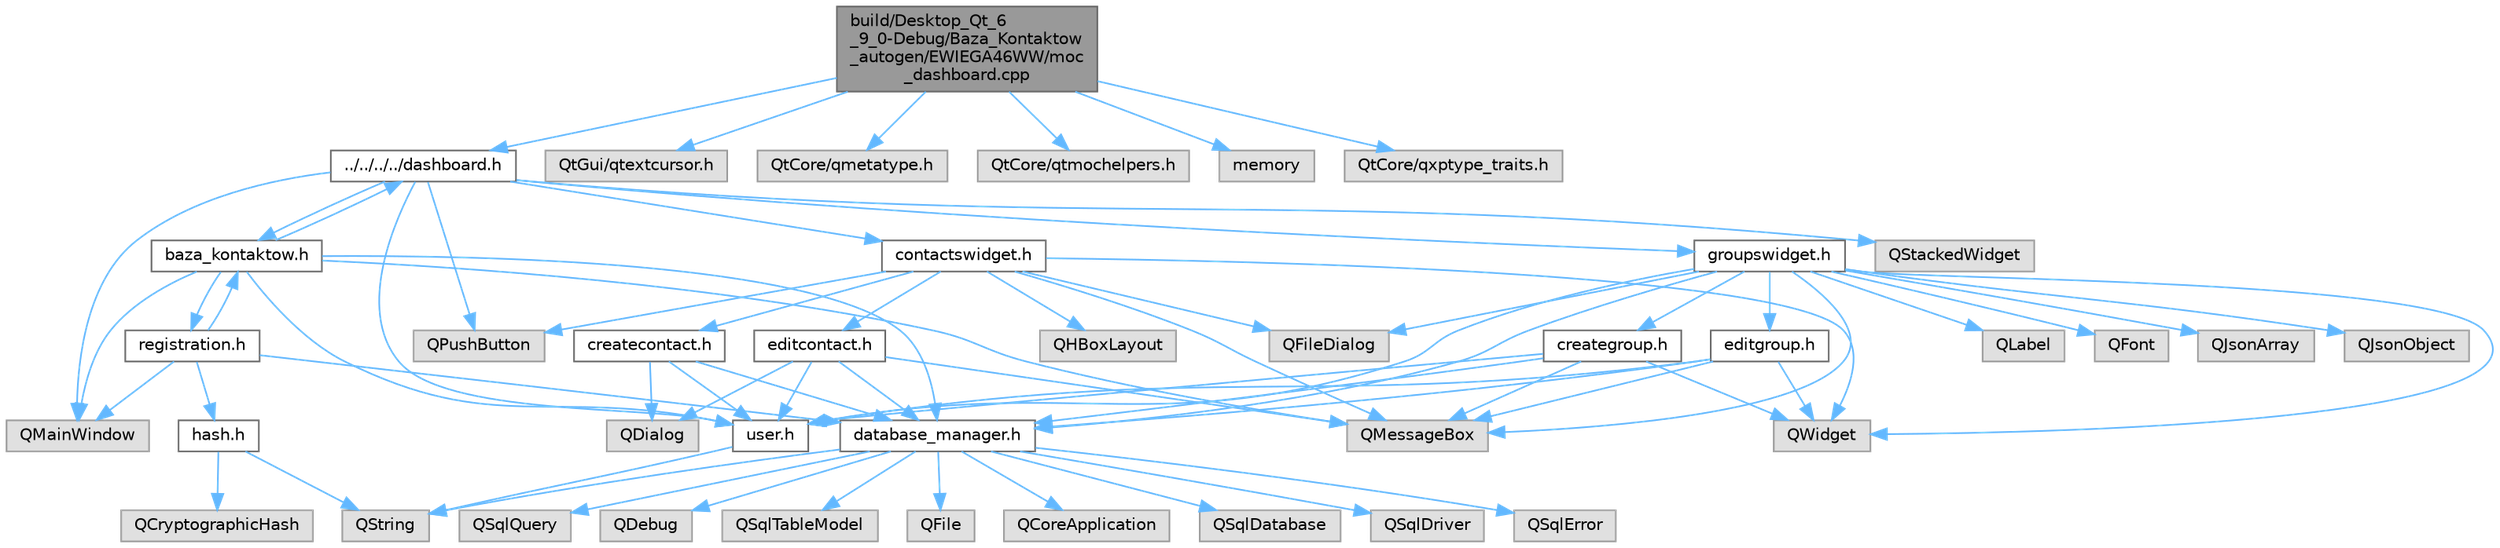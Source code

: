 digraph "build/Desktop_Qt_6_9_0-Debug/Baza_Kontaktow_autogen/EWIEGA46WW/moc_dashboard.cpp"
{
 // LATEX_PDF_SIZE
  bgcolor="transparent";
  edge [fontname=Helvetica,fontsize=10,labelfontname=Helvetica,labelfontsize=10];
  node [fontname=Helvetica,fontsize=10,shape=box,height=0.2,width=0.4];
  Node1 [id="Node000001",label="build/Desktop_Qt_6\l_9_0-Debug/Baza_Kontaktow\l_autogen/EWIEGA46WW/moc\l_dashboard.cpp",height=0.2,width=0.4,color="gray40", fillcolor="grey60", style="filled", fontcolor="black",tooltip=" "];
  Node1 -> Node2 [id="edge69_Node000001_Node000002",color="steelblue1",style="solid",tooltip=" "];
  Node2 [id="Node000002",label="../../../../dashboard.h",height=0.2,width=0.4,color="grey40", fillcolor="white", style="filled",URL="$dashboard_8h.html",tooltip=" "];
  Node2 -> Node3 [id="edge70_Node000002_Node000003",color="steelblue1",style="solid",tooltip=" "];
  Node3 [id="Node000003",label="QMainWindow",height=0.2,width=0.4,color="grey60", fillcolor="#E0E0E0", style="filled",tooltip=" "];
  Node2 -> Node4 [id="edge71_Node000002_Node000004",color="steelblue1",style="solid",tooltip=" "];
  Node4 [id="Node000004",label="QStackedWidget",height=0.2,width=0.4,color="grey60", fillcolor="#E0E0E0", style="filled",tooltip=" "];
  Node2 -> Node5 [id="edge72_Node000002_Node000005",color="steelblue1",style="solid",tooltip=" "];
  Node5 [id="Node000005",label="QPushButton",height=0.2,width=0.4,color="grey60", fillcolor="#E0E0E0", style="filled",tooltip=" "];
  Node2 -> Node6 [id="edge73_Node000002_Node000006",color="steelblue1",style="solid",tooltip=" "];
  Node6 [id="Node000006",label="contactswidget.h",height=0.2,width=0.4,color="grey40", fillcolor="white", style="filled",URL="$contactswidget_8h.html",tooltip=" "];
  Node6 -> Node7 [id="edge74_Node000006_Node000007",color="steelblue1",style="solid",tooltip=" "];
  Node7 [id="Node000007",label="QWidget",height=0.2,width=0.4,color="grey60", fillcolor="#E0E0E0", style="filled",tooltip=" "];
  Node6 -> Node8 [id="edge75_Node000006_Node000008",color="steelblue1",style="solid",tooltip=" "];
  Node8 [id="Node000008",label="QMessageBox",height=0.2,width=0.4,color="grey60", fillcolor="#E0E0E0", style="filled",tooltip=" "];
  Node6 -> Node5 [id="edge76_Node000006_Node000005",color="steelblue1",style="solid",tooltip=" "];
  Node6 -> Node9 [id="edge77_Node000006_Node000009",color="steelblue1",style="solid",tooltip=" "];
  Node9 [id="Node000009",label="QHBoxLayout",height=0.2,width=0.4,color="grey60", fillcolor="#E0E0E0", style="filled",tooltip=" "];
  Node6 -> Node10 [id="edge78_Node000006_Node000010",color="steelblue1",style="solid",tooltip=" "];
  Node10 [id="Node000010",label="QFileDialog",height=0.2,width=0.4,color="grey60", fillcolor="#E0E0E0", style="filled",tooltip=" "];
  Node6 -> Node11 [id="edge79_Node000006_Node000011",color="steelblue1",style="solid",tooltip=" "];
  Node11 [id="Node000011",label="createcontact.h",height=0.2,width=0.4,color="grey40", fillcolor="white", style="filled",URL="$createcontact_8h.html",tooltip=" "];
  Node11 -> Node12 [id="edge80_Node000011_Node000012",color="steelblue1",style="solid",tooltip=" "];
  Node12 [id="Node000012",label="QDialog",height=0.2,width=0.4,color="grey60", fillcolor="#E0E0E0", style="filled",tooltip=" "];
  Node11 -> Node13 [id="edge81_Node000011_Node000013",color="steelblue1",style="solid",tooltip=" "];
  Node13 [id="Node000013",label="database_manager.h",height=0.2,width=0.4,color="grey40", fillcolor="white", style="filled",URL="$database__manager_8h.html",tooltip=" "];
  Node13 -> Node14 [id="edge82_Node000013_Node000014",color="steelblue1",style="solid",tooltip=" "];
  Node14 [id="Node000014",label="QString",height=0.2,width=0.4,color="grey60", fillcolor="#E0E0E0", style="filled",tooltip=" "];
  Node13 -> Node15 [id="edge83_Node000013_Node000015",color="steelblue1",style="solid",tooltip=" "];
  Node15 [id="Node000015",label="QCoreApplication",height=0.2,width=0.4,color="grey60", fillcolor="#E0E0E0", style="filled",tooltip=" "];
  Node13 -> Node16 [id="edge84_Node000013_Node000016",color="steelblue1",style="solid",tooltip=" "];
  Node16 [id="Node000016",label="QSqlDatabase",height=0.2,width=0.4,color="grey60", fillcolor="#E0E0E0", style="filled",tooltip=" "];
  Node13 -> Node17 [id="edge85_Node000013_Node000017",color="steelblue1",style="solid",tooltip=" "];
  Node17 [id="Node000017",label="QSqlDriver",height=0.2,width=0.4,color="grey60", fillcolor="#E0E0E0", style="filled",tooltip=" "];
  Node13 -> Node18 [id="edge86_Node000013_Node000018",color="steelblue1",style="solid",tooltip=" "];
  Node18 [id="Node000018",label="QSqlError",height=0.2,width=0.4,color="grey60", fillcolor="#E0E0E0", style="filled",tooltip=" "];
  Node13 -> Node19 [id="edge87_Node000013_Node000019",color="steelblue1",style="solid",tooltip=" "];
  Node19 [id="Node000019",label="QSqlQuery",height=0.2,width=0.4,color="grey60", fillcolor="#E0E0E0", style="filled",tooltip=" "];
  Node13 -> Node20 [id="edge88_Node000013_Node000020",color="steelblue1",style="solid",tooltip=" "];
  Node20 [id="Node000020",label="QDebug",height=0.2,width=0.4,color="grey60", fillcolor="#E0E0E0", style="filled",tooltip=" "];
  Node13 -> Node21 [id="edge89_Node000013_Node000021",color="steelblue1",style="solid",tooltip=" "];
  Node21 [id="Node000021",label="QSqlTableModel",height=0.2,width=0.4,color="grey60", fillcolor="#E0E0E0", style="filled",tooltip=" "];
  Node13 -> Node22 [id="edge90_Node000013_Node000022",color="steelblue1",style="solid",tooltip=" "];
  Node22 [id="Node000022",label="QFile",height=0.2,width=0.4,color="grey60", fillcolor="#E0E0E0", style="filled",tooltip=" "];
  Node11 -> Node23 [id="edge91_Node000011_Node000023",color="steelblue1",style="solid",tooltip=" "];
  Node23 [id="Node000023",label="user.h",height=0.2,width=0.4,color="grey40", fillcolor="white", style="filled",URL="$user_8h.html",tooltip=" "];
  Node23 -> Node14 [id="edge92_Node000023_Node000014",color="steelblue1",style="solid",tooltip=" "];
  Node6 -> Node24 [id="edge93_Node000006_Node000024",color="steelblue1",style="solid",tooltip=" "];
  Node24 [id="Node000024",label="editcontact.h",height=0.2,width=0.4,color="grey40", fillcolor="white", style="filled",URL="$editcontact_8h.html",tooltip=" "];
  Node24 -> Node12 [id="edge94_Node000024_Node000012",color="steelblue1",style="solid",tooltip=" "];
  Node24 -> Node8 [id="edge95_Node000024_Node000008",color="steelblue1",style="solid",tooltip=" "];
  Node24 -> Node23 [id="edge96_Node000024_Node000023",color="steelblue1",style="solid",tooltip=" "];
  Node24 -> Node13 [id="edge97_Node000024_Node000013",color="steelblue1",style="solid",tooltip=" "];
  Node2 -> Node25 [id="edge98_Node000002_Node000025",color="steelblue1",style="solid",tooltip=" "];
  Node25 [id="Node000025",label="groupswidget.h",height=0.2,width=0.4,color="grey40", fillcolor="white", style="filled",URL="$groupswidget_8h.html",tooltip=" "];
  Node25 -> Node7 [id="edge99_Node000025_Node000007",color="steelblue1",style="solid",tooltip=" "];
  Node25 -> Node26 [id="edge100_Node000025_Node000026",color="steelblue1",style="solid",tooltip=" "];
  Node26 [id="Node000026",label="QLabel",height=0.2,width=0.4,color="grey60", fillcolor="#E0E0E0", style="filled",tooltip=" "];
  Node25 -> Node27 [id="edge101_Node000025_Node000027",color="steelblue1",style="solid",tooltip=" "];
  Node27 [id="Node000027",label="QFont",height=0.2,width=0.4,color="grey60", fillcolor="#E0E0E0", style="filled",tooltip=" "];
  Node25 -> Node8 [id="edge102_Node000025_Node000008",color="steelblue1",style="solid",tooltip=" "];
  Node25 -> Node10 [id="edge103_Node000025_Node000010",color="steelblue1",style="solid",tooltip=" "];
  Node25 -> Node28 [id="edge104_Node000025_Node000028",color="steelblue1",style="solid",tooltip=" "];
  Node28 [id="Node000028",label="QJsonArray",height=0.2,width=0.4,color="grey60", fillcolor="#E0E0E0", style="filled",tooltip=" "];
  Node25 -> Node29 [id="edge105_Node000025_Node000029",color="steelblue1",style="solid",tooltip=" "];
  Node29 [id="Node000029",label="QJsonObject",height=0.2,width=0.4,color="grey60", fillcolor="#E0E0E0", style="filled",tooltip=" "];
  Node25 -> Node30 [id="edge106_Node000025_Node000030",color="steelblue1",style="solid",tooltip=" "];
  Node30 [id="Node000030",label="creategroup.h",height=0.2,width=0.4,color="grey40", fillcolor="white", style="filled",URL="$creategroup_8h.html",tooltip=" "];
  Node30 -> Node7 [id="edge107_Node000030_Node000007",color="steelblue1",style="solid",tooltip=" "];
  Node30 -> Node8 [id="edge108_Node000030_Node000008",color="steelblue1",style="solid",tooltip=" "];
  Node30 -> Node13 [id="edge109_Node000030_Node000013",color="steelblue1",style="solid",tooltip=" "];
  Node30 -> Node23 [id="edge110_Node000030_Node000023",color="steelblue1",style="solid",tooltip=" "];
  Node25 -> Node31 [id="edge111_Node000025_Node000031",color="steelblue1",style="solid",tooltip=" "];
  Node31 [id="Node000031",label="editgroup.h",height=0.2,width=0.4,color="grey40", fillcolor="white", style="filled",URL="$editgroup_8h.html",tooltip=" "];
  Node31 -> Node7 [id="edge112_Node000031_Node000007",color="steelblue1",style="solid",tooltip=" "];
  Node31 -> Node8 [id="edge113_Node000031_Node000008",color="steelblue1",style="solid",tooltip=" "];
  Node31 -> Node13 [id="edge114_Node000031_Node000013",color="steelblue1",style="solid",tooltip=" "];
  Node31 -> Node23 [id="edge115_Node000031_Node000023",color="steelblue1",style="solid",tooltip=" "];
  Node25 -> Node13 [id="edge116_Node000025_Node000013",color="steelblue1",style="solid",tooltip=" "];
  Node25 -> Node23 [id="edge117_Node000025_Node000023",color="steelblue1",style="solid",tooltip=" "];
  Node2 -> Node32 [id="edge118_Node000002_Node000032",color="steelblue1",style="solid",tooltip=" "];
  Node32 [id="Node000032",label="baza_kontaktow.h",height=0.2,width=0.4,color="grey40", fillcolor="white", style="filled",URL="$baza__kontaktow_8h.html",tooltip="Definicja klasy Baza_Kontaktow, głównego okna aplikacji, które pojawia się po uruchomieniu programu."];
  Node32 -> Node3 [id="edge119_Node000032_Node000003",color="steelblue1",style="solid",tooltip=" "];
  Node32 -> Node8 [id="edge120_Node000032_Node000008",color="steelblue1",style="solid",tooltip=" "];
  Node32 -> Node33 [id="edge121_Node000032_Node000033",color="steelblue1",style="solid",tooltip=" "];
  Node33 [id="Node000033",label="registration.h",height=0.2,width=0.4,color="grey40", fillcolor="white", style="filled",URL="$registration_8h.html",tooltip=" "];
  Node33 -> Node3 [id="edge122_Node000033_Node000003",color="steelblue1",style="solid",tooltip=" "];
  Node33 -> Node32 [id="edge123_Node000033_Node000032",color="steelblue1",style="solid",tooltip=" "];
  Node33 -> Node13 [id="edge124_Node000033_Node000013",color="steelblue1",style="solid",tooltip=" "];
  Node33 -> Node34 [id="edge125_Node000033_Node000034",color="steelblue1",style="solid",tooltip=" "];
  Node34 [id="Node000034",label="hash.h",height=0.2,width=0.4,color="grey40", fillcolor="white", style="filled",URL="$hash_8h.html",tooltip=" "];
  Node34 -> Node14 [id="edge126_Node000034_Node000014",color="steelblue1",style="solid",tooltip=" "];
  Node34 -> Node35 [id="edge127_Node000034_Node000035",color="steelblue1",style="solid",tooltip=" "];
  Node35 [id="Node000035",label="QCryptographicHash",height=0.2,width=0.4,color="grey60", fillcolor="#E0E0E0", style="filled",tooltip=" "];
  Node32 -> Node2 [id="edge128_Node000032_Node000002",color="steelblue1",style="solid",tooltip=" "];
  Node32 -> Node23 [id="edge129_Node000032_Node000023",color="steelblue1",style="solid",tooltip=" "];
  Node32 -> Node13 [id="edge130_Node000032_Node000013",color="steelblue1",style="solid",tooltip=" "];
  Node2 -> Node23 [id="edge131_Node000002_Node000023",color="steelblue1",style="solid",tooltip=" "];
  Node1 -> Node36 [id="edge132_Node000001_Node000036",color="steelblue1",style="solid",tooltip=" "];
  Node36 [id="Node000036",label="QtGui/qtextcursor.h",height=0.2,width=0.4,color="grey60", fillcolor="#E0E0E0", style="filled",tooltip=" "];
  Node1 -> Node37 [id="edge133_Node000001_Node000037",color="steelblue1",style="solid",tooltip=" "];
  Node37 [id="Node000037",label="QtCore/qmetatype.h",height=0.2,width=0.4,color="grey60", fillcolor="#E0E0E0", style="filled",tooltip=" "];
  Node1 -> Node38 [id="edge134_Node000001_Node000038",color="steelblue1",style="solid",tooltip=" "];
  Node38 [id="Node000038",label="QtCore/qtmochelpers.h",height=0.2,width=0.4,color="grey60", fillcolor="#E0E0E0", style="filled",tooltip=" "];
  Node1 -> Node39 [id="edge135_Node000001_Node000039",color="steelblue1",style="solid",tooltip=" "];
  Node39 [id="Node000039",label="memory",height=0.2,width=0.4,color="grey60", fillcolor="#E0E0E0", style="filled",tooltip=" "];
  Node1 -> Node40 [id="edge136_Node000001_Node000040",color="steelblue1",style="solid",tooltip=" "];
  Node40 [id="Node000040",label="QtCore/qxptype_traits.h",height=0.2,width=0.4,color="grey60", fillcolor="#E0E0E0", style="filled",tooltip=" "];
}
